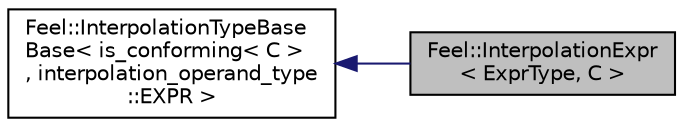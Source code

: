 digraph "Feel::InterpolationExpr&lt; ExprType, C &gt;"
{
 // LATEX_PDF_SIZE
  edge [fontname="Helvetica",fontsize="10",labelfontname="Helvetica",labelfontsize="10"];
  node [fontname="Helvetica",fontsize="10",shape=record];
  rankdir="LR";
  Node1 [label="Feel::InterpolationExpr\l\< ExprType, C \>",height=0.2,width=0.4,color="black", fillcolor="grey75", style="filled", fontcolor="black",tooltip=" "];
  Node2 -> Node1 [dir="back",color="midnightblue",fontsize="10",style="solid",fontname="Helvetica"];
  Node2 [label="Feel::InterpolationTypeBase\lBase\< is_conforming\< C \>\l, interpolation_operand_type\l::EXPR \>",height=0.2,width=0.4,color="black", fillcolor="white", style="filled",URL="$classFeel_1_1InterpolationTypeBaseBase.html",tooltip=" "];
}
